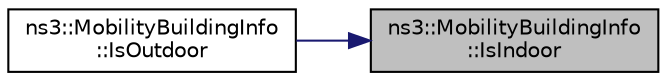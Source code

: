 digraph "ns3::MobilityBuildingInfo::IsIndoor"
{
 // LATEX_PDF_SIZE
  edge [fontname="Helvetica",fontsize="10",labelfontname="Helvetica",labelfontsize="10"];
  node [fontname="Helvetica",fontsize="10",shape=record];
  rankdir="RL";
  Node1 [label="ns3::MobilityBuildingInfo\l::IsIndoor",height=0.2,width=0.4,color="black", fillcolor="grey75", style="filled", fontcolor="black",tooltip="Is indoor method."];
  Node1 -> Node2 [dir="back",color="midnightblue",fontsize="10",style="solid",fontname="Helvetica"];
  Node2 [label="ns3::MobilityBuildingInfo\l::IsOutdoor",height=0.2,width=0.4,color="black", fillcolor="white", style="filled",URL="$classns3_1_1_mobility_building_info.html#ae7fba237e7e3eaf40139bec948ec238a",tooltip="Is outdoor function."];
}
